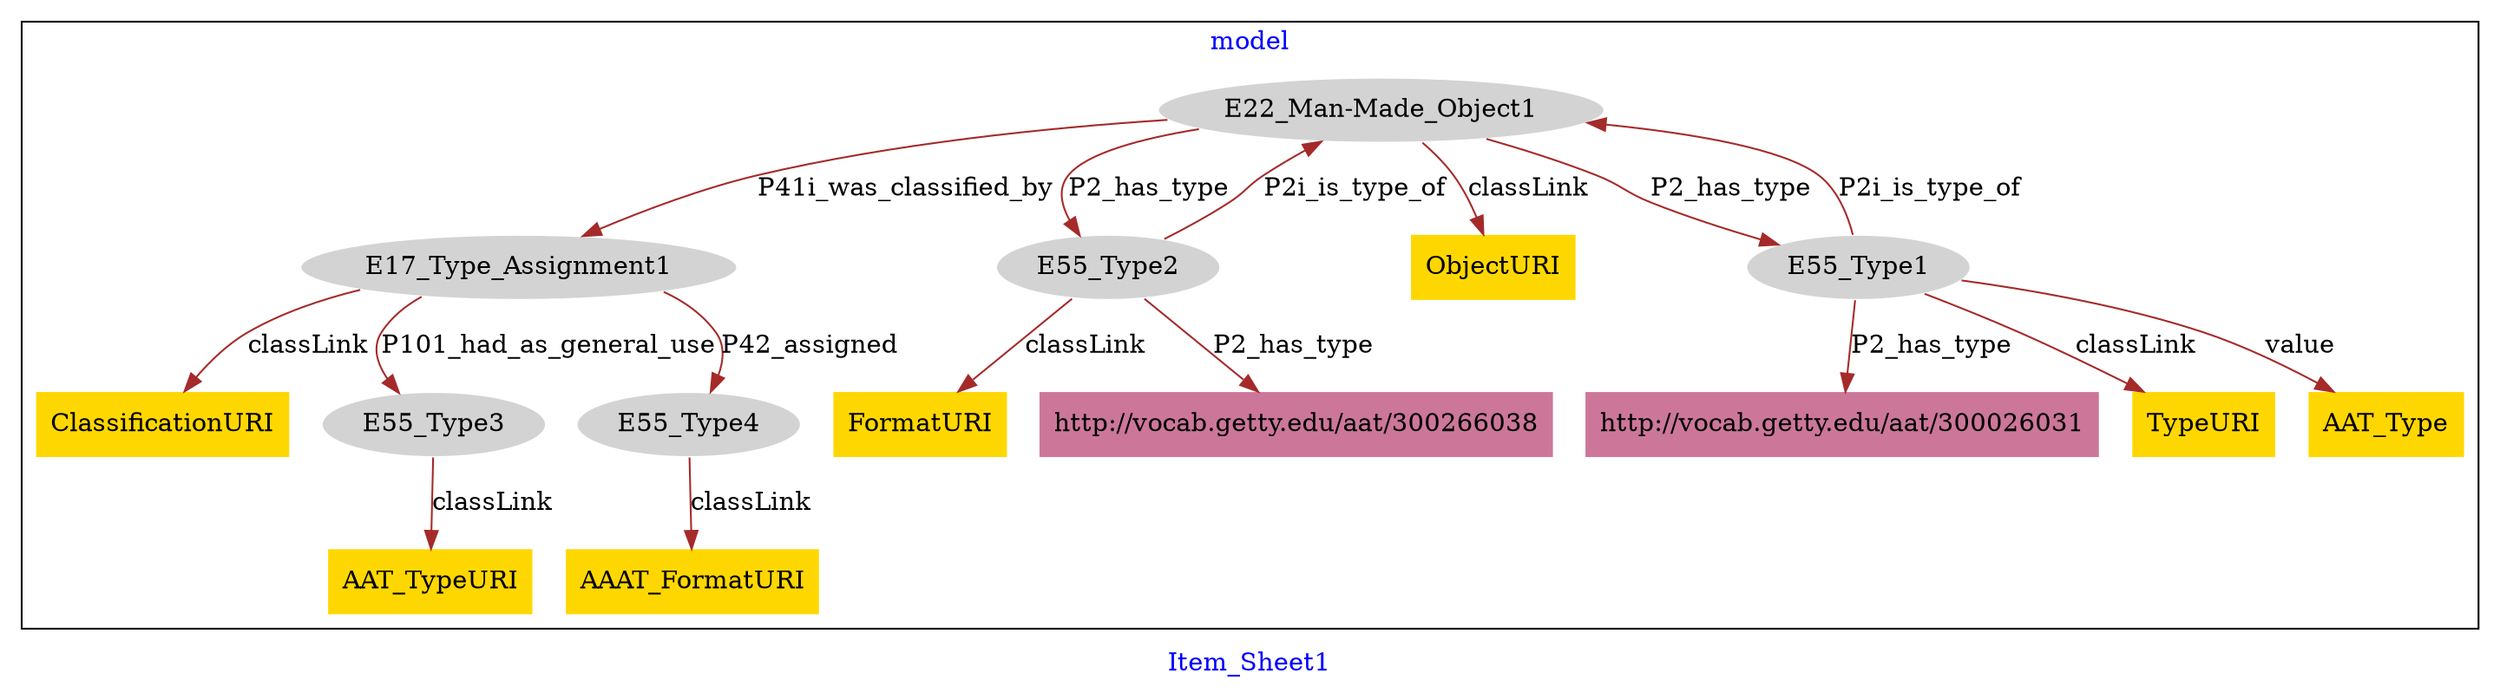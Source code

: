 digraph n0 {
fontcolor="blue"
remincross="true"
label="Item_Sheet1"
subgraph cluster {
label="model"
n2[style="filled",color="white",fillcolor="lightgray",label="E17_Type_Assignment1"];
n3[style="filled",color="white",fillcolor="lightgray",label="E55_Type3"];
n4[style="filled",color="white",fillcolor="lightgray",label="E55_Type4"];
n5[style="filled",color="white",fillcolor="lightgray",label="E22_Man-Made_Object1"];
n6[style="filled",color="white",fillcolor="lightgray",label="E55_Type2"];
n7[style="filled",color="white",fillcolor="lightgray",label="E55_Type1"];
n8[shape="plaintext",style="filled",fillcolor="gold",label="ClassificationURI"];
n9[shape="plaintext",style="filled",fillcolor="gold",label="ObjectURI"];
n10[shape="plaintext",style="filled",fillcolor="gold",label="FormatURI"];
n11[shape="plaintext",style="filled",fillcolor="gold",label="AAT_TypeURI"];
n12[shape="plaintext",style="filled",fillcolor="gold",label="AAAT_FormatURI"];
n13[shape="plaintext",style="filled",fillcolor="gold",label="TypeURI"];
n14[shape="plaintext",style="filled",fillcolor="gold",label="AAT_Type"];
n15[shape="plaintext",style="filled",fillcolor="#CC7799",label="http://vocab.getty.edu/aat/300026031"];
n16[shape="plaintext",style="filled",fillcolor="#CC7799",label="http://vocab.getty.edu/aat/300266038"];
}
n2 -> n3[color="brown",fontcolor="black",label="P101_had_as_general_use"]
n2 -> n4[color="brown",fontcolor="black",label="P42_assigned"]
n5 -> n2[color="brown",fontcolor="black",label="P41i_was_classified_by"]
n5 -> n6[color="brown",fontcolor="black",label="P2_has_type"]
n7 -> n5[color="brown",fontcolor="black",label="P2i_is_type_of"]
n2 -> n8[color="brown",fontcolor="black",label="classLink"]
n5 -> n9[color="brown",fontcolor="black",label="classLink"]
n6 -> n10[color="brown",fontcolor="black",label="classLink"]
n3 -> n11[color="brown",fontcolor="black",label="classLink"]
n4 -> n12[color="brown",fontcolor="black",label="classLink"]
n7 -> n13[color="brown",fontcolor="black",label="classLink"]
n7 -> n14[color="brown",fontcolor="black",label="value"]
n5 -> n7[color="brown",fontcolor="black",label="P2_has_type"]
n6 -> n5[color="brown",fontcolor="black",label="P2i_is_type_of"]
n7 -> n15[color="brown",fontcolor="black",label="P2_has_type"]
n6 -> n16[color="brown",fontcolor="black",label="P2_has_type"]
}

